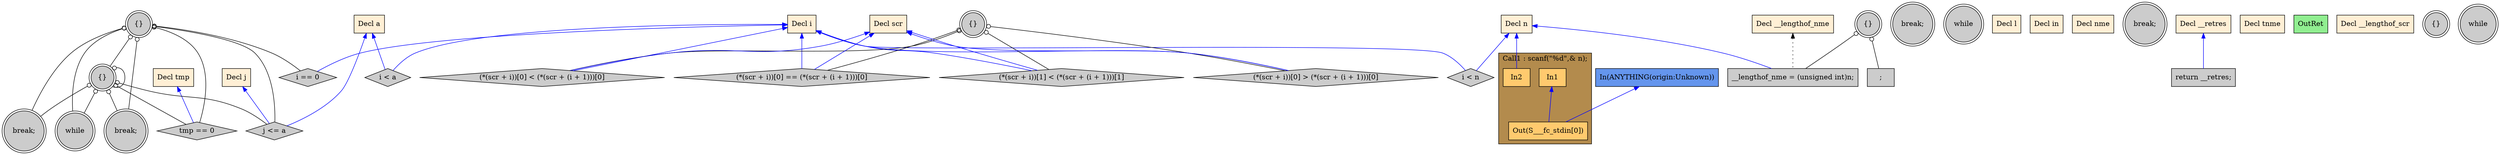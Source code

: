 digraph G {
  rankdir=TB;
  node [style="filled", ];
  32 [label="break;", fillcolor="#CCCCCC", shape=doublecircle, ];
  33 [label="break;", fillcolor="#CCCCCC", shape=doublecircle, ];
  34 [label="while", fillcolor="#CCCCCC", shape=doublecircle, ];
  2 [label="Decl n", fillcolor="#FFEFD5", shape=box, ];
  35 [label="i < a", fillcolor="#CCCCCC", shape=diamond, ];
  3 [label="Decl i", fillcolor="#FFEFD5", shape=box, ];
  36 [label="{}", fillcolor="#CCCCCC", shape=doublecircle, ];
  4 [label="Decl j", fillcolor="#FFEFD5", shape=box, ];
  37 [label="(*(scr + i))[0] > (*(scr + (i + 1)))[0]", fillcolor="#CCCCCC",
      shape=diamond, ];
  5 [label="Decl l", fillcolor="#FFEFD5", shape=box, ];
  38 [label="(*(scr + i))[0] < (*(scr + (i + 1)))[0]", fillcolor="#CCCCCC",
      shape=diamond, ];
  6 [label="Decl a", fillcolor="#FFEFD5", shape=box, ];
  39 [label="(*(scr + i))[0] == (*(scr + (i + 1)))[0]", fillcolor="#CCCCCC",
      shape=diamond, ];
  7 [label="Decl in", fillcolor="#FFEFD5", shape=box, ];
  40 [label="(*(scr + i))[1] < (*(scr + (i + 1)))[1]", fillcolor="#CCCCCC",
      shape=diamond, ];
  8 [label="Decl nme", fillcolor="#FFEFD5", shape=box, ];
  41 [label="break;", fillcolor="#CCCCCC", shape=doublecircle, ];
  9 [label="Decl __lengthof_nme", fillcolor="#FFEFD5", shape=box, ];
  42 [label="return __retres;", fillcolor="#CCCCCC", shape=box, ];
  10 [label="Decl tnme", fillcolor="#FFEFD5", shape=box, ];
  43 [label="OutRet", fillcolor="#90EE90", shape=box, ];
  11 [label="Decl scr", fillcolor="#FFEFD5", shape=box, ];
  44 [label="In(ANYTHING(origin:Unknown))", fillcolor="#6495ED", shape=box, ];
  12 [label="Decl __lengthof_scr", fillcolor="#FFEFD5", shape=box, ];
  13 [label="Decl tmp", fillcolor="#FFEFD5", shape=box, ];
  14 [label="Decl __retres", fillcolor="#FFEFD5", shape=box, ];
  16 [label="In1", fillcolor="#FFCA6E", shape=box, ];
  17 [label="In2", fillcolor="#FFCA6E", shape=box, ];
  18 [label="Out(S___fc_stdin[0])", fillcolor="#FFCA6E", shape=box, ];
  19 [label="{}", fillcolor="#CCCCCC", shape=doublecircle, ];
  20 [label=";", fillcolor="#CCCCCC", shape=box, ];
  21 [label="__lengthof_nme = (unsigned int)n;", fillcolor="#CCCCCC",
      shape=box, ];
  22 [label="{}", fillcolor="#CCCCCC", shape=doublecircle, ];
  23 [label="while", fillcolor="#CCCCCC", shape=doublecircle, ];
  24 [label="i < n", fillcolor="#CCCCCC", shape=diamond, ];
  25 [label="{}", fillcolor="#CCCCCC", shape=doublecircle, ];
  26 [label="i == 0", fillcolor="#CCCCCC", shape=diamond, ];
  27 [label="while", fillcolor="#CCCCCC", shape=doublecircle, ];
  28 [label="{}", fillcolor="#CCCCCC", shape=doublecircle, ];
  29 [label="j <= a", fillcolor="#CCCCCC", shape=diamond, ];
  30 [label="tmp == 0", fillcolor="#CCCCCC", shape=diamond, ];
  31 [label="break;", fillcolor="#CCCCCC", shape=doublecircle, ];
  
  subgraph cluster_Call1 { label="Call1 : scanf(\"%d\",& n);";
                           fillcolor="#B38B4D"; style="filled"; 18;17;16;
     };
  
  edge [dir=back, ];
  25 -> 32 [color="#000000", arrowtail=odot, ];
  28 -> 32 [color="#000000", arrowtail=odot, ];
  3 -> 35 [color="#0000FF", ];
  6 -> 35 [color="#0000FF", ];
  3 -> 37 [color="#0000FF", ];
  11 -> 37 [color="#0000FF", ];
  36 -> 37 [color="#000000", arrowtail=odot, ];
  3 -> 38 [color="#0000FF", ];
  11 -> 38 [color="#0000FF", ];
  36 -> 38 [color="#000000", arrowtail=odot, ];
  3 -> 39 [color="#0000FF", ];
  11 -> 39 [color="#0000FF", ];
  36 -> 39 [color="#000000", arrowtail=odot, ];
  3 -> 40 [color="#0000FF", ];
  11 -> 40 [color="#0000FF", ];
  36 -> 40 [color="#000000", arrowtail=odot, ];
  14 -> 42 [color="#0000FF", ];
  2 -> 17 [color="#0000FF", ];
  16 -> 18 [color="#0000FF", ];
  44 -> 18 [color="#0000FF", ];
  19 -> 20 [color="#000000", arrowtail=odot, ];
  2 -> 21 [color="#0000FF", ];
  9 -> 21 [color="#000000", style="dotted", ];
  19 -> 21 [color="#000000", arrowtail=odot, ];
  2 -> 24 [color="#0000FF", ];
  3 -> 24 [color="#0000FF", ];
  3 -> 26 [color="#0000FF", ];
  25 -> 26 [color="#000000", arrowtail=odot, ];
  25 -> 27 [color="#000000", arrowtail=odot, ];
  28 -> 27 [color="#000000", arrowtail=odot, ];
  25 -> 28 [color="#000000", arrowtail=odot, ];
  28 -> 28 [color="#000000", arrowtail=odot, ];
  4 -> 29 [color="#0000FF", ];
  6 -> 29 [color="#0000FF", ];
  25 -> 29 [color="#000000", arrowtail=odot, ];
  28 -> 29 [color="#000000", arrowtail=odot, ];
  13 -> 30 [color="#0000FF", ];
  25 -> 30 [color="#000000", arrowtail=odot, ];
  28 -> 30 [color="#000000", arrowtail=odot, ];
  25 -> 31 [color="#000000", arrowtail=odot, ];
  28 -> 31 [color="#000000", arrowtail=odot, ];
  
  }